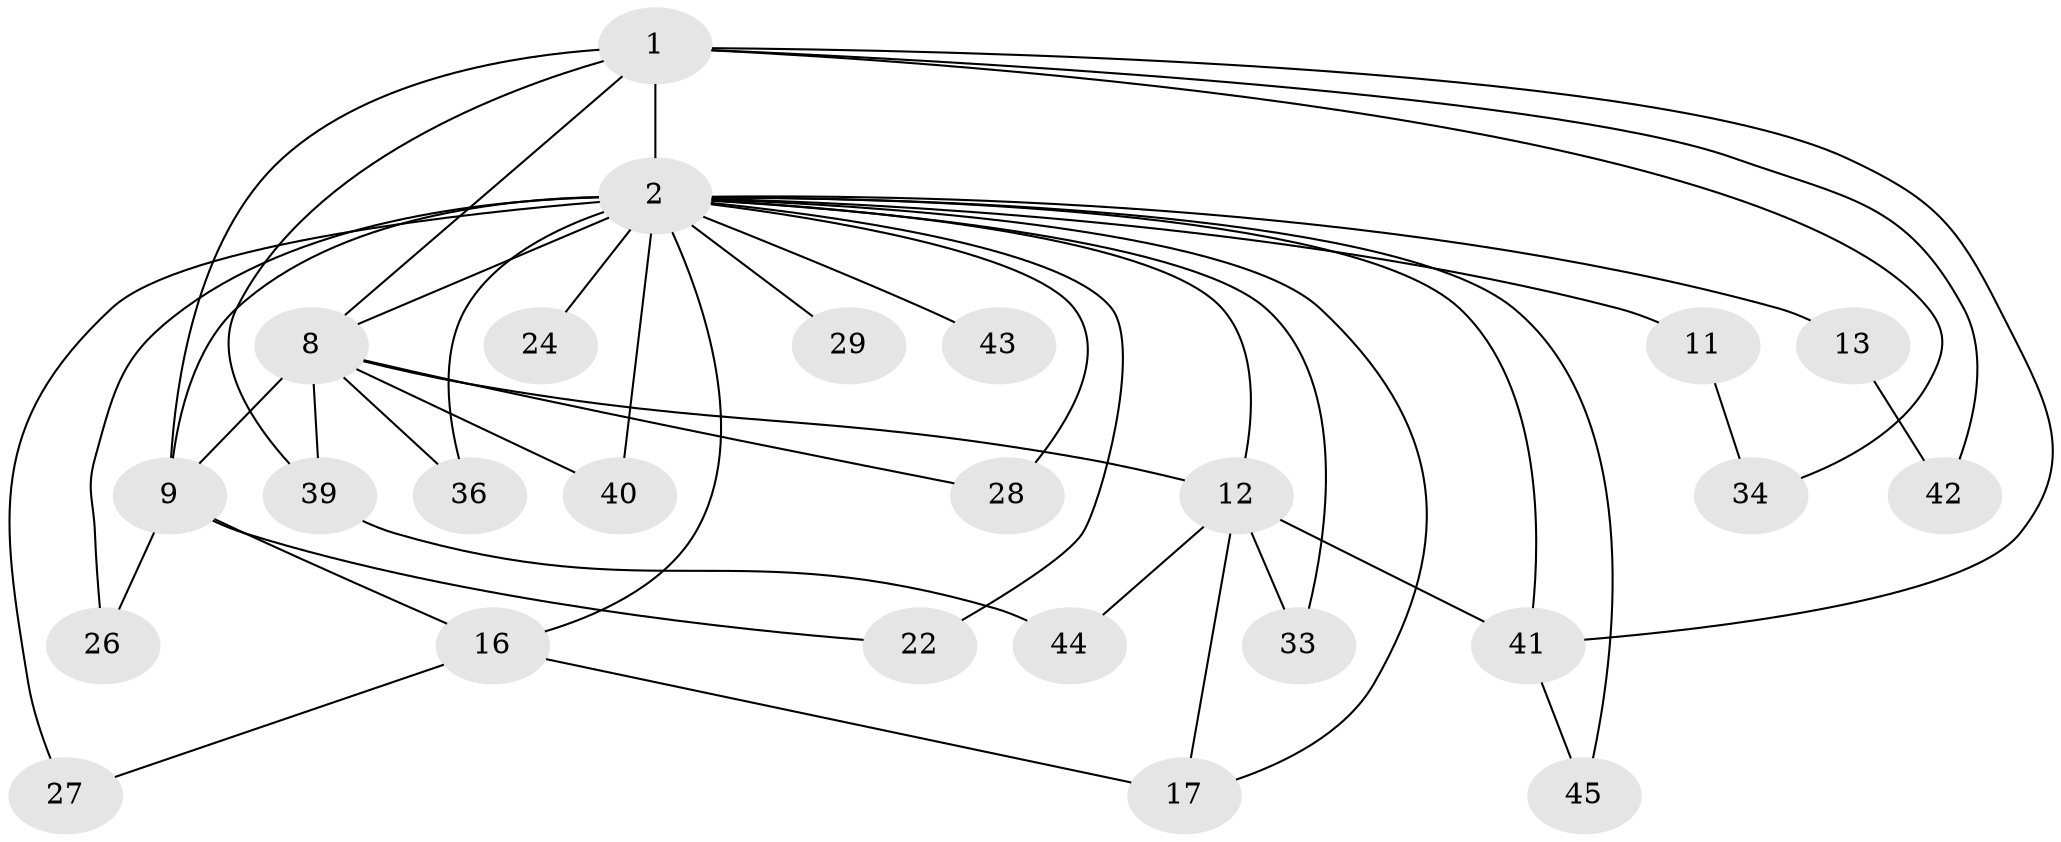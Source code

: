 // original degree distribution, {10: 0.02, 14: 0.06, 21: 0.02, 12: 0.04, 16: 0.06, 4: 0.08, 8: 0.02, 3: 0.16, 2: 0.52, 5: 0.02}
// Generated by graph-tools (version 1.1) at 2025/17/03/04/25 18:17:52]
// undirected, 25 vertices, 45 edges
graph export_dot {
graph [start="1"]
  node [color=gray90,style=filled];
  1 [super="+4"];
  2 [super="+10+47+23+3+5+25"];
  8 [super="+14+19"];
  9;
  11 [super="+21"];
  12 [super="+38"];
  13;
  16 [super="+50"];
  17;
  22 [super="+35"];
  24;
  26;
  27;
  28 [super="+37+30"];
  29;
  33;
  34;
  36;
  39;
  40;
  41 [super="+49"];
  42;
  43;
  44;
  45;
  1 -- 2 [weight=12];
  1 -- 8 [weight=2];
  1 -- 9 [weight=2];
  1 -- 34;
  1 -- 39;
  1 -- 42;
  1 -- 41;
  2 -- 8 [weight=11];
  2 -- 9 [weight=6];
  2 -- 12 [weight=3];
  2 -- 41;
  2 -- 33;
  2 -- 40;
  2 -- 11 [weight=3];
  2 -- 13 [weight=2];
  2 -- 16;
  2 -- 17;
  2 -- 29 [weight=3];
  2 -- 22 [weight=2];
  2 -- 27;
  2 -- 28 [weight=4];
  2 -- 45;
  2 -- 36;
  2 -- 43 [weight=2];
  2 -- 24 [weight=2];
  2 -- 26;
  8 -- 9;
  8 -- 28;
  8 -- 39;
  8 -- 40;
  8 -- 12;
  8 -- 36;
  9 -- 16;
  9 -- 22;
  9 -- 26;
  11 -- 34;
  12 -- 17;
  12 -- 33;
  12 -- 41;
  12 -- 44;
  13 -- 42;
  16 -- 27;
  16 -- 17;
  39 -- 44;
  41 -- 45;
}
